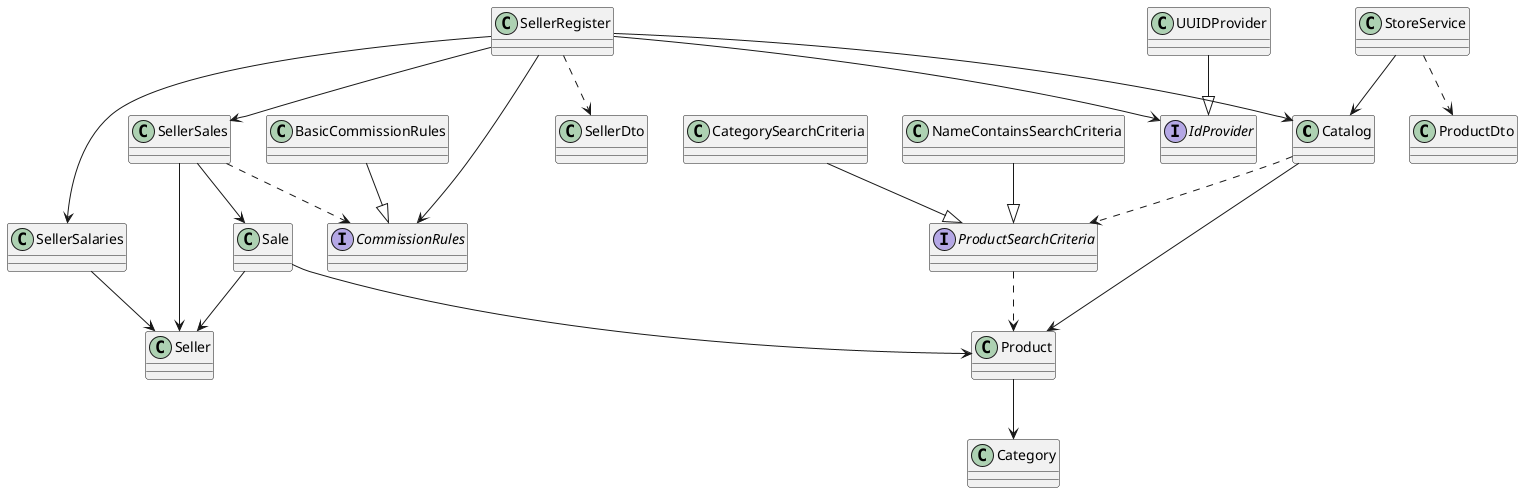 @startuml

class Catalog
class Category
class CategorySearchCriteria
class NameContainsSearchCriteria
class Product
interface ProductSearchCriteria
class BasicCommissionRules
interface CommissionRules
class Sale
class Seller
class SellerDto
class SellerRegister
class SellerSalaries
class SellerSales
interface IdProvider
class UUIDProvider
class StoreService
class ProductDto

Catalog --> Product
Catalog ..> ProductSearchCriteria
CategorySearchCriteria --|> ProductSearchCriteria
NameContainsSearchCriteria --|> ProductSearchCriteria
Product --> Category
ProductSearchCriteria ..> Product
StoreService --> Catalog
StoreService ..> ProductDto


BasicCommissionRules --|> CommissionRules
Sale --> Product
Sale --> Seller
SellerRegister --> CommissionRules
SellerRegister --> IdProvider
SellerRegister --> SellerSalaries
SellerRegister --> SellerSales
SellerRegister --> Catalog
SellerRegister ..> SellerDto


SellerSalaries --> Seller
SellerSales --> Seller
SellerSales --> Sale
SellerSales ..> CommissionRules


UUIDProvider --|> IdProvider
@enduml